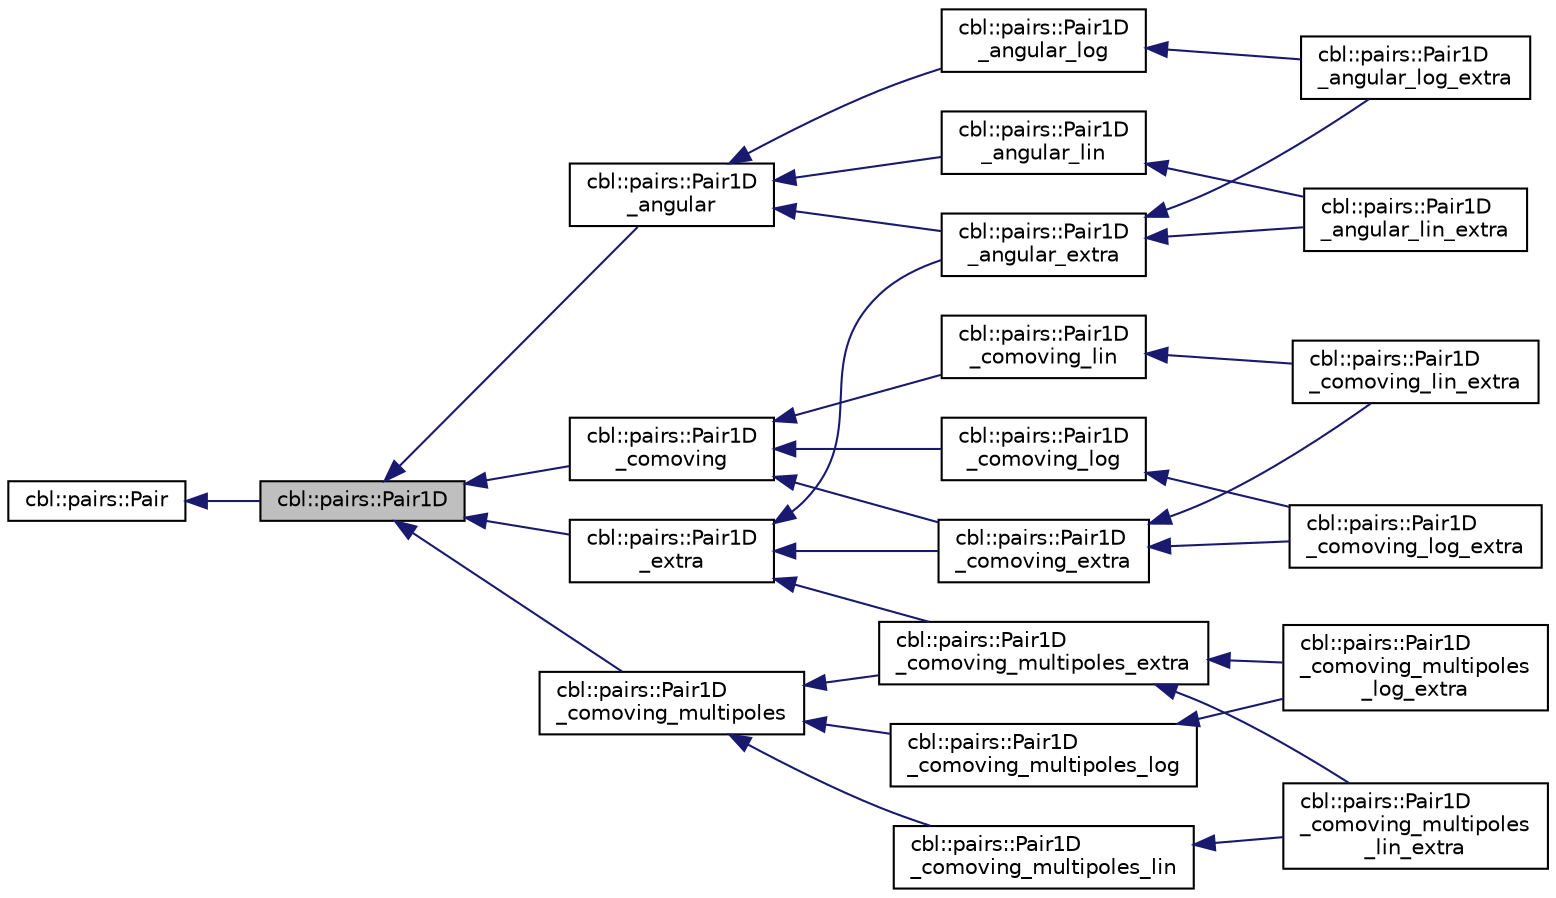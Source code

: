digraph "cbl::pairs::Pair1D"
{
  edge [fontname="Helvetica",fontsize="10",labelfontname="Helvetica",labelfontsize="10"];
  node [fontname="Helvetica",fontsize="10",shape=record];
  rankdir="LR";
  Node0 [label="cbl::pairs::Pair1D",height=0.2,width=0.4,color="black", fillcolor="grey75", style="filled", fontcolor="black"];
  Node1 -> Node0 [dir="back",color="midnightblue",fontsize="10",style="solid",fontname="Helvetica"];
  Node1 [label="cbl::pairs::Pair",height=0.2,width=0.4,color="black", fillcolor="white", style="filled",URL="$d2/db5/classcbl_1_1pairs_1_1Pair.html",tooltip="The class Pair. "];
  Node0 -> Node2 [dir="back",color="midnightblue",fontsize="10",style="solid",fontname="Helvetica"];
  Node2 [label="cbl::pairs::Pair1D\l_angular",height=0.2,width=0.4,color="black", fillcolor="white", style="filled",URL="$d9/d14/classcbl_1_1pairs_1_1Pair1D__angular.html",tooltip="The class Pair1D_angular. "];
  Node2 -> Node3 [dir="back",color="midnightblue",fontsize="10",style="solid",fontname="Helvetica"];
  Node3 [label="cbl::pairs::Pair1D\l_angular_extra",height=0.2,width=0.4,color="black", fillcolor="white", style="filled",URL="$dd/d4b/classcbl_1_1pairs_1_1Pair1D__angular__extra.html",tooltip="The class Pair1D_angular_extra. "];
  Node3 -> Node4 [dir="back",color="midnightblue",fontsize="10",style="solid",fontname="Helvetica"];
  Node4 [label="cbl::pairs::Pair1D\l_angular_lin_extra",height=0.2,width=0.4,color="black", fillcolor="white", style="filled",URL="$d1/de2/classcbl_1_1pairs_1_1Pair1D__angular__lin__extra.html",tooltip="The class Pair1D_angular_lin_extra. "];
  Node3 -> Node5 [dir="back",color="midnightblue",fontsize="10",style="solid",fontname="Helvetica"];
  Node5 [label="cbl::pairs::Pair1D\l_angular_log_extra",height=0.2,width=0.4,color="black", fillcolor="white", style="filled",URL="$d7/d1e/classcbl_1_1pairs_1_1Pair1D__angular__log__extra.html",tooltip="The class Pair1D_angular_log_extra. "];
  Node2 -> Node6 [dir="back",color="midnightblue",fontsize="10",style="solid",fontname="Helvetica"];
  Node6 [label="cbl::pairs::Pair1D\l_angular_lin",height=0.2,width=0.4,color="black", fillcolor="white", style="filled",URL="$d5/de2/classcbl_1_1pairs_1_1Pair1D__angular__lin.html",tooltip="The class Pair1D_angular_lin. "];
  Node6 -> Node4 [dir="back",color="midnightblue",fontsize="10",style="solid",fontname="Helvetica"];
  Node2 -> Node7 [dir="back",color="midnightblue",fontsize="10",style="solid",fontname="Helvetica"];
  Node7 [label="cbl::pairs::Pair1D\l_angular_log",height=0.2,width=0.4,color="black", fillcolor="white", style="filled",URL="$d9/d09/classcbl_1_1pairs_1_1Pair1D__angular__log.html",tooltip="The class Pair1D_angular_log. "];
  Node7 -> Node5 [dir="back",color="midnightblue",fontsize="10",style="solid",fontname="Helvetica"];
  Node0 -> Node8 [dir="back",color="midnightblue",fontsize="10",style="solid",fontname="Helvetica"];
  Node8 [label="cbl::pairs::Pair1D\l_comoving",height=0.2,width=0.4,color="black", fillcolor="white", style="filled",URL="$d1/d7c/classcbl_1_1pairs_1_1Pair1D__comoving.html",tooltip="The class Pair1D_comoving. "];
  Node8 -> Node9 [dir="back",color="midnightblue",fontsize="10",style="solid",fontname="Helvetica"];
  Node9 [label="cbl::pairs::Pair1D\l_comoving_extra",height=0.2,width=0.4,color="black", fillcolor="white", style="filled",URL="$da/d12/classcbl_1_1pairs_1_1Pair1D__comoving__extra.html",tooltip="The class Pair1D_comoving_extra. "];
  Node9 -> Node10 [dir="back",color="midnightblue",fontsize="10",style="solid",fontname="Helvetica"];
  Node10 [label="cbl::pairs::Pair1D\l_comoving_lin_extra",height=0.2,width=0.4,color="black", fillcolor="white", style="filled",URL="$de/d4a/classcbl_1_1pairs_1_1Pair1D__comoving__lin__extra.html",tooltip="The class Pair1D_comoving_lin_extra. "];
  Node9 -> Node11 [dir="back",color="midnightblue",fontsize="10",style="solid",fontname="Helvetica"];
  Node11 [label="cbl::pairs::Pair1D\l_comoving_log_extra",height=0.2,width=0.4,color="black", fillcolor="white", style="filled",URL="$dc/d67/classcbl_1_1pairs_1_1Pair1D__comoving__log__extra.html",tooltip="The class Pair1D_comoving_log_extra. "];
  Node8 -> Node12 [dir="back",color="midnightblue",fontsize="10",style="solid",fontname="Helvetica"];
  Node12 [label="cbl::pairs::Pair1D\l_comoving_lin",height=0.2,width=0.4,color="black", fillcolor="white", style="filled",URL="$dd/df6/classcbl_1_1pairs_1_1Pair1D__comoving__lin.html",tooltip="The class Pair1D_comoving_lin. "];
  Node12 -> Node10 [dir="back",color="midnightblue",fontsize="10",style="solid",fontname="Helvetica"];
  Node8 -> Node13 [dir="back",color="midnightblue",fontsize="10",style="solid",fontname="Helvetica"];
  Node13 [label="cbl::pairs::Pair1D\l_comoving_log",height=0.2,width=0.4,color="black", fillcolor="white", style="filled",URL="$d1/d29/classcbl_1_1pairs_1_1Pair1D__comoving__log.html",tooltip="The class Pair1D_comoving_log. "];
  Node13 -> Node11 [dir="back",color="midnightblue",fontsize="10",style="solid",fontname="Helvetica"];
  Node0 -> Node14 [dir="back",color="midnightblue",fontsize="10",style="solid",fontname="Helvetica"];
  Node14 [label="cbl::pairs::Pair1D\l_comoving_multipoles",height=0.2,width=0.4,color="black", fillcolor="white", style="filled",URL="$d5/d66/classcbl_1_1pairs_1_1Pair1D__comoving__multipoles.html",tooltip="The class Pair1D_comoving_multipoles. "];
  Node14 -> Node15 [dir="back",color="midnightblue",fontsize="10",style="solid",fontname="Helvetica"];
  Node15 [label="cbl::pairs::Pair1D\l_comoving_multipoles_extra",height=0.2,width=0.4,color="black", fillcolor="white", style="filled",URL="$db/d16/classcbl_1_1pairs_1_1Pair1D__comoving__multipoles__extra.html",tooltip="The class Pair1D_comoving_multipoles_extra. "];
  Node15 -> Node16 [dir="back",color="midnightblue",fontsize="10",style="solid",fontname="Helvetica"];
  Node16 [label="cbl::pairs::Pair1D\l_comoving_multipoles\l_lin_extra",height=0.2,width=0.4,color="black", fillcolor="white", style="filled",URL="$df/d02/classcbl_1_1pairs_1_1Pair1D__comoving__multipoles__lin__extra.html",tooltip="The class Pair1D_comoving_multipoles_lin_extra. "];
  Node15 -> Node17 [dir="back",color="midnightblue",fontsize="10",style="solid",fontname="Helvetica"];
  Node17 [label="cbl::pairs::Pair1D\l_comoving_multipoles\l_log_extra",height=0.2,width=0.4,color="black", fillcolor="white", style="filled",URL="$d7/d79/classcbl_1_1pairs_1_1Pair1D__comoving__multipoles__log__extra.html",tooltip="The class Pair1D_comoving_multipoles_log_extra. "];
  Node14 -> Node18 [dir="back",color="midnightblue",fontsize="10",style="solid",fontname="Helvetica"];
  Node18 [label="cbl::pairs::Pair1D\l_comoving_multipoles_lin",height=0.2,width=0.4,color="black", fillcolor="white", style="filled",URL="$d3/dc0/classcbl_1_1pairs_1_1Pair1D__comoving__multipoles__lin.html",tooltip="The class Pair1D_comoving_multipoles_lin. "];
  Node18 -> Node16 [dir="back",color="midnightblue",fontsize="10",style="solid",fontname="Helvetica"];
  Node14 -> Node19 [dir="back",color="midnightblue",fontsize="10",style="solid",fontname="Helvetica"];
  Node19 [label="cbl::pairs::Pair1D\l_comoving_multipoles_log",height=0.2,width=0.4,color="black", fillcolor="white", style="filled",URL="$dd/d4f/classcbl_1_1pairs_1_1Pair1D__comoving__multipoles__log.html",tooltip="The class Pair1D_comoving_multipoles_log. "];
  Node19 -> Node17 [dir="back",color="midnightblue",fontsize="10",style="solid",fontname="Helvetica"];
  Node0 -> Node20 [dir="back",color="midnightblue",fontsize="10",style="solid",fontname="Helvetica"];
  Node20 [label="cbl::pairs::Pair1D\l_extra",height=0.2,width=0.4,color="black", fillcolor="white", style="filled",URL="$dc/d0b/classcbl_1_1pairs_1_1Pair1D__extra.html",tooltip="The class Pair1D_extra. "];
  Node20 -> Node3 [dir="back",color="midnightblue",fontsize="10",style="solid",fontname="Helvetica"];
  Node20 -> Node9 [dir="back",color="midnightblue",fontsize="10",style="solid",fontname="Helvetica"];
  Node20 -> Node15 [dir="back",color="midnightblue",fontsize="10",style="solid",fontname="Helvetica"];
}
